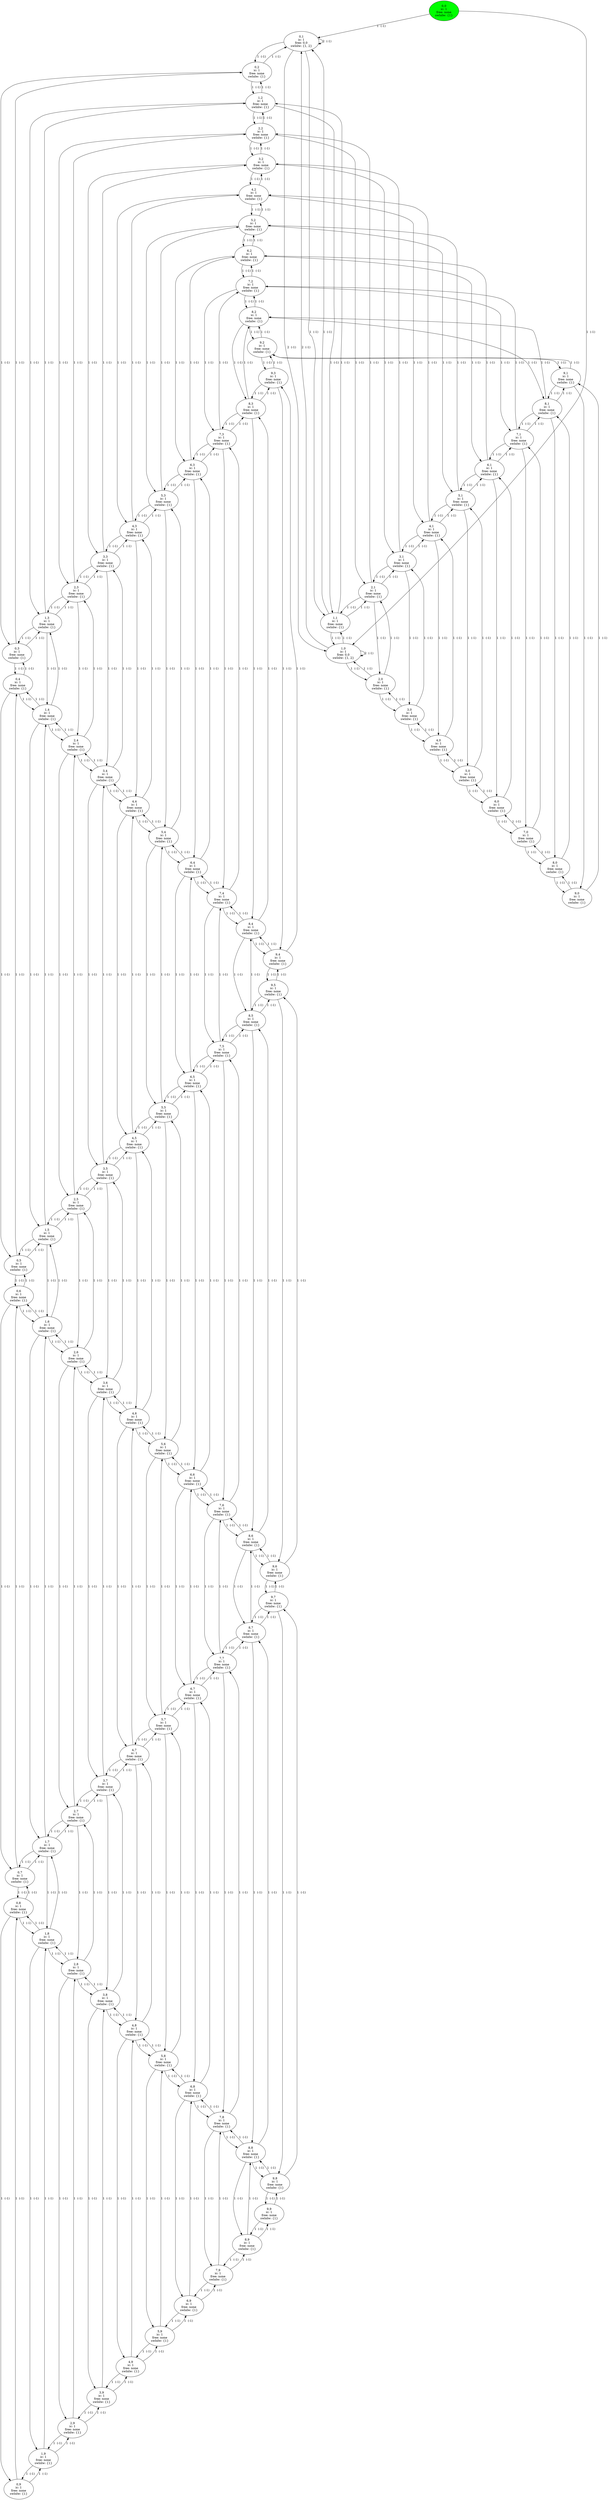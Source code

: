digraph "stromrallye1.txt_fields" {
	compound=true
	"0_1" [label="0,1
ic: 1
free: 0,0
swlolw: {1, 2}" pos="0.0,25.2!"]
	"0_2" [label="0,2
ic: 1
free: none
swlolw: {1}" pos="0.0,22.4!"]
	"0_3" [label="0,3
ic: 1
free: none
swlolw: {1}" pos="0.0,19.599999999999998!"]
	"0_4" [label="0,4
ic: 1
free: none
swlolw: {1}" pos="0.0,16.799999999999997!"]
	"0_5" [label="0,5
ic: 1
free: none
swlolw: {1}" pos="0.0,14.0!"]
	"0_6" [label="0,6
ic: 1
free: none
swlolw: {1}" pos="0.0,11.2!"]
	"0_7" [label="0,7
ic: 1
free: none
swlolw: {1}" pos="0.0,8.399999999999999!"]
	"0_8" [label="0,8
ic: 1
free: none
swlolw: {1}" pos="0.0,5.6!"]
	"0_9" [label="0,9
ic: 1
free: none
swlolw: {1}" pos="0.0,2.8!"]
	"1_0" [label="1,0
ic: 1
free: 0,0
swlolw: {1, 2}" pos="2.8,28.0!"]
	"1_1" [label="1,1
ic: 1
free: none
swlolw: {1}" pos="2.8,25.2!"]
	"1_2" [label="1,2
ic: 1
free: none
swlolw: {1}" pos="2.8,22.4!"]
	"1_3" [label="1,3
ic: 1
free: none
swlolw: {1}" pos="2.8,19.599999999999998!"]
	"1_4" [label="1,4
ic: 1
free: none
swlolw: {1}" pos="2.8,16.799999999999997!"]
	"1_5" [label="1,5
ic: 1
free: none
swlolw: {1}" pos="2.8,14.0!"]
	"1_6" [label="1,6
ic: 1
free: none
swlolw: {1}" pos="2.8,11.2!"]
	"1_7" [label="1,7
ic: 1
free: none
swlolw: {1}" pos="2.8,8.399999999999999!"]
	"1_8" [label="1,8
ic: 1
free: none
swlolw: {1}" pos="2.8,5.6!"]
	"1_9" [label="1,9
ic: 1
free: none
swlolw: {1}" pos="2.8,2.8!"]
	"2_0" [label="2,0
ic: 1
free: none
swlolw: {1}" pos="5.6,28.0!"]
	"2_1" [label="2,1
ic: 1
free: none
swlolw: {1}" pos="5.6,25.2!"]
	"2_2" [label="2,2
ic: 1
free: none
swlolw: {1}" pos="5.6,22.4!"]
	"2_3" [label="2,3
ic: 1
free: none
swlolw: {1}" pos="5.6,19.599999999999998!"]
	"2_4" [label="2,4
ic: 1
free: none
swlolw: {1}" pos="5.6,16.799999999999997!"]
	"2_5" [label="2,5
ic: 1
free: none
swlolw: {1}" pos="5.6,14.0!"]
	"2_6" [label="2,6
ic: 1
free: none
swlolw: {1}" pos="5.6,11.2!"]
	"2_7" [label="2,7
ic: 1
free: none
swlolw: {1}" pos="5.6,8.399999999999999!"]
	"2_8" [label="2,8
ic: 1
free: none
swlolw: {1}" pos="5.6,5.6!"]
	"2_9" [label="2,9
ic: 1
free: none
swlolw: {1}" pos="5.6,2.8!"]
	"3_0" [label="3,0
ic: 1
free: none
swlolw: {1}" pos="8.399999999999999,28.0!"]
	"3_1" [label="3,1
ic: 1
free: none
swlolw: {1}" pos="8.399999999999999,25.2!"]
	"3_2" [label="3,2
ic: 1
free: none
swlolw: {1}" pos="8.399999999999999,22.4!"]
	"3_3" [label="3,3
ic: 1
free: none
swlolw: {1}" pos="8.399999999999999,19.599999999999998!"]
	"3_4" [label="3,4
ic: 1
free: none
swlolw: {1}" pos="8.399999999999999,16.799999999999997!"]
	"3_5" [label="3,5
ic: 1
free: none
swlolw: {1}" pos="8.399999999999999,14.0!"]
	"3_6" [label="3,6
ic: 1
free: none
swlolw: {1}" pos="8.399999999999999,11.2!"]
	"3_7" [label="3,7
ic: 1
free: none
swlolw: {1}" pos="8.399999999999999,8.399999999999999!"]
	"3_8" [label="3,8
ic: 1
free: none
swlolw: {1}" pos="8.399999999999999,5.6!"]
	"3_9" [label="3,9
ic: 1
free: none
swlolw: {1}" pos="8.399999999999999,2.8!"]
	"4_0" [label="4,0
ic: 1
free: none
swlolw: {1}" pos="11.2,28.0!"]
	"4_1" [label="4,1
ic: 1
free: none
swlolw: {1}" pos="11.2,25.2!"]
	"4_2" [label="4,2
ic: 1
free: none
swlolw: {1}" pos="11.2,22.4!"]
	"4_3" [label="4,3
ic: 1
free: none
swlolw: {1}" pos="11.2,19.599999999999998!"]
	"4_4" [label="4,4
ic: 1
free: none
swlolw: {1}" pos="11.2,16.799999999999997!"]
	"4_5" [label="4,5
ic: 1
free: none
swlolw: {1}" pos="11.2,14.0!"]
	"4_6" [label="4,6
ic: 1
free: none
swlolw: {1}" pos="11.2,11.2!"]
	"4_7" [label="4,7
ic: 1
free: none
swlolw: {1}" pos="11.2,8.399999999999999!"]
	"4_8" [label="4,8
ic: 1
free: none
swlolw: {1}" pos="11.2,5.6!"]
	"4_9" [label="4,9
ic: 1
free: none
swlolw: {1}" pos="11.2,2.8!"]
	"5_0" [label="5,0
ic: 1
free: none
swlolw: {1}" pos="14.0,28.0!"]
	"5_1" [label="5,1
ic: 1
free: none
swlolw: {1}" pos="14.0,25.2!"]
	"5_2" [label="5,2
ic: 1
free: none
swlolw: {1}" pos="14.0,22.4!"]
	"5_3" [label="5,3
ic: 1
free: none
swlolw: {1}" pos="14.0,19.599999999999998!"]
	"5_4" [label="5,4
ic: 1
free: none
swlolw: {1}" pos="14.0,16.799999999999997!"]
	"5_5" [label="5,5
ic: 1
free: none
swlolw: {1}" pos="14.0,14.0!"]
	"5_6" [label="5,6
ic: 1
free: none
swlolw: {1}" pos="14.0,11.2!"]
	"5_7" [label="5,7
ic: 1
free: none
swlolw: {1}" pos="14.0,8.399999999999999!"]
	"5_8" [label="5,8
ic: 1
free: none
swlolw: {1}" pos="14.0,5.6!"]
	"5_9" [label="5,9
ic: 1
free: none
swlolw: {1}" pos="14.0,2.8!"]
	"6_0" [label="6,0
ic: 1
free: none
swlolw: {1}" pos="16.799999999999997,28.0!"]
	"6_1" [label="6,1
ic: 1
free: none
swlolw: {1}" pos="16.799999999999997,25.2!"]
	"6_2" [label="6,2
ic: 1
free: none
swlolw: {1}" pos="16.799999999999997,22.4!"]
	"6_3" [label="6,3
ic: 1
free: none
swlolw: {1}" pos="16.799999999999997,19.599999999999998!"]
	"6_4" [label="6,4
ic: 1
free: none
swlolw: {1}" pos="16.799999999999997,16.799999999999997!"]
	"6_5" [label="6,5
ic: 1
free: none
swlolw: {1}" pos="16.799999999999997,14.0!"]
	"6_6" [label="6,6
ic: 1
free: none
swlolw: {1}" pos="16.799999999999997,11.2!"]
	"6_7" [label="6,7
ic: 1
free: none
swlolw: {1}" pos="16.799999999999997,8.399999999999999!"]
	"6_8" [label="6,8
ic: 1
free: none
swlolw: {1}" pos="16.799999999999997,5.6!"]
	"6_9" [label="6,9
ic: 1
free: none
swlolw: {1}" pos="16.799999999999997,2.8!"]
	"7_0" [label="7,0
ic: 1
free: none
swlolw: {1}" pos="19.599999999999998,28.0!"]
	"7_1" [label="7,1
ic: 1
free: none
swlolw: {1}" pos="19.599999999999998,25.2!"]
	"7_2" [label="7,2
ic: 1
free: none
swlolw: {1}" pos="19.599999999999998,22.4!"]
	"7_3" [label="7,3
ic: 1
free: none
swlolw: {1}" pos="19.599999999999998,19.599999999999998!"]
	"7_4" [label="7,4
ic: 1
free: none
swlolw: {1}" pos="19.599999999999998,16.799999999999997!"]
	"7_5" [label="7,5
ic: 1
free: none
swlolw: {1}" pos="19.599999999999998,14.0!"]
	"7_6" [label="7,6
ic: 1
free: none
swlolw: {1}" pos="19.599999999999998,11.2!"]
	"7_7" [label="7,7
ic: 1
free: none
swlolw: {1}" pos="19.599999999999998,8.399999999999999!"]
	"7_8" [label="7,8
ic: 1
free: none
swlolw: {1}" pos="19.599999999999998,5.6!"]
	"7_9" [label="7,9
ic: 1
free: none
swlolw: {1}" pos="19.599999999999998,2.8!"]
	"8_0" [label="8,0
ic: 1
free: none
swlolw: {1}" pos="22.4,28.0!"]
	"8_1" [label="8,1
ic: 1
free: none
swlolw: {1}" pos="22.4,25.2!"]
	"8_2" [label="8,2
ic: 1
free: none
swlolw: {1}" pos="22.4,22.4!"]
	"8_3" [label="8,3
ic: 1
free: none
swlolw: {1}" pos="22.4,19.599999999999998!"]
	"8_4" [label="8,4
ic: 1
free: none
swlolw: {1}" pos="22.4,16.799999999999997!"]
	"8_5" [label="8,5
ic: 1
free: none
swlolw: {1}" pos="22.4,14.0!"]
	"8_6" [label="8,6
ic: 1
free: none
swlolw: {1}" pos="22.4,11.2!"]
	"8_7" [label="8,7
ic: 1
free: none
swlolw: {1}" pos="22.4,8.399999999999999!"]
	"8_8" [label="8,8
ic: 1
free: none
swlolw: {1}" pos="22.4,5.6!"]
	"8_9" [label="8,9
ic: 1
free: none
swlolw: {1}" pos="22.4,2.8!"]
	"9_0" [label="9,0
ic: 1
free: none
swlolw: {1}" pos="25.2,28.0!"]
	"9_1" [label="9,1
ic: 1
free: none
swlolw: {1}" pos="25.2,25.2!"]
	"9_2" [label="9,2
ic: 1
free: none
swlolw: {1}" pos="25.2,22.4!"]
	"9_3" [label="9,3
ic: 1
free: none
swlolw: {1}" pos="25.2,19.599999999999998!"]
	"9_4" [label="9,4
ic: 1
free: none
swlolw: {1}" pos="25.2,16.799999999999997!"]
	"9_5" [label="9,5
ic: 1
free: none
swlolw: {1}" pos="25.2,14.0!"]
	"9_6" [label="9,6
ic: 1
free: none
swlolw: {1}" pos="25.2,11.2!"]
	"9_7" [label="9,7
ic: 1
free: none
swlolw: {1}" pos="25.2,8.399999999999999!"]
	"9_8" [label="9,8
ic: 1
free: none
swlolw: {1}" pos="25.2,5.6!"]
	"9_9" [label="9,9
ic: 1
free: none
swlolw: {1}" pos="25.2,2.8!"]
	"0_0" [label="0,0
ic: 1
free: none
swlolw: {1}" fillcolor=green pos="0.0,28.0!" style=filled]
	"0_1" -> "1_1" [label="1  (-1) "]
	"0_1" -> "0_2" [label="1  (-1) "]
	"0_1" -> "1_0" [label="2  (-1) "]
	"0_1" -> "0_1" [label="2  (-1) "]
	"0_2" -> "0_1" [label="1  (-1) "]
	"0_2" -> "1_2" [label="1  (-1) "]
	"0_2" -> "0_3" [label="1  (-1) "]
	"0_3" -> "0_2" [label="1  (-1) "]
	"0_3" -> "1_3" [label="1  (-1) "]
	"0_3" -> "0_4" [label="1  (-1) "]
	"0_4" -> "0_3" [label="1  (-1) "]
	"0_4" -> "1_4" [label="1  (-1) "]
	"0_4" -> "0_5" [label="1  (-1) "]
	"0_5" -> "0_4" [label="1  (-1) "]
	"0_5" -> "1_5" [label="1  (-1) "]
	"0_5" -> "0_6" [label="1  (-1) "]
	"0_6" -> "0_5" [label="1  (-1) "]
	"0_6" -> "1_6" [label="1  (-1) "]
	"0_6" -> "0_7" [label="1  (-1) "]
	"0_7" -> "0_6" [label="1  (-1) "]
	"0_7" -> "1_7" [label="1  (-1) "]
	"0_7" -> "0_8" [label="1  (-1) "]
	"0_8" -> "0_7" [label="1  (-1) "]
	"0_8" -> "1_8" [label="1  (-1) "]
	"0_8" -> "0_9" [label="1  (-1) "]
	"0_9" -> "0_8" [label="1  (-1) "]
	"0_9" -> "1_9" [label="1  (-1) "]
	"1_0" -> "2_0" [label="1  (-1) "]
	"1_0" -> "1_1" [label="1  (-1) "]
	"1_0" -> "0_1" [label="2  (-1) "]
	"1_0" -> "1_0" [label="2  (-1) "]
	"1_1" -> "1_0" [label="1  (-1) "]
	"1_1" -> "0_1" [label="1  (-1) "]
	"1_1" -> "2_1" [label="1  (-1) "]
	"1_1" -> "1_2" [label="1  (-1) "]
	"1_2" -> "1_1" [label="1  (-1) "]
	"1_2" -> "0_2" [label="1  (-1) "]
	"1_2" -> "2_2" [label="1  (-1) "]
	"1_2" -> "1_3" [label="1  (-1) "]
	"1_3" -> "1_2" [label="1  (-1) "]
	"1_3" -> "0_3" [label="1  (-1) "]
	"1_3" -> "2_3" [label="1  (-1) "]
	"1_3" -> "1_4" [label="1  (-1) "]
	"1_4" -> "1_3" [label="1  (-1) "]
	"1_4" -> "0_4" [label="1  (-1) "]
	"1_4" -> "2_4" [label="1  (-1) "]
	"1_4" -> "1_5" [label="1  (-1) "]
	"1_5" -> "1_4" [label="1  (-1) "]
	"1_5" -> "0_5" [label="1  (-1) "]
	"1_5" -> "2_5" [label="1  (-1) "]
	"1_5" -> "1_6" [label="1  (-1) "]
	"1_6" -> "1_5" [label="1  (-1) "]
	"1_6" -> "0_6" [label="1  (-1) "]
	"1_6" -> "2_6" [label="1  (-1) "]
	"1_6" -> "1_7" [label="1  (-1) "]
	"1_7" -> "1_6" [label="1  (-1) "]
	"1_7" -> "0_7" [label="1  (-1) "]
	"1_7" -> "2_7" [label="1  (-1) "]
	"1_7" -> "1_8" [label="1  (-1) "]
	"1_8" -> "1_7" [label="1  (-1) "]
	"1_8" -> "0_8" [label="1  (-1) "]
	"1_8" -> "2_8" [label="1  (-1) "]
	"1_8" -> "1_9" [label="1  (-1) "]
	"1_9" -> "1_8" [label="1  (-1) "]
	"1_9" -> "0_9" [label="1  (-1) "]
	"1_9" -> "2_9" [label="1  (-1) "]
	"2_0" -> "1_0" [label="1  (-1) "]
	"2_0" -> "3_0" [label="1  (-1) "]
	"2_0" -> "2_1" [label="1  (-1) "]
	"2_1" -> "2_0" [label="1  (-1) "]
	"2_1" -> "1_1" [label="1  (-1) "]
	"2_1" -> "3_1" [label="1  (-1) "]
	"2_1" -> "2_2" [label="1  (-1) "]
	"2_2" -> "2_1" [label="1  (-1) "]
	"2_2" -> "1_2" [label="1  (-1) "]
	"2_2" -> "3_2" [label="1  (-1) "]
	"2_2" -> "2_3" [label="1  (-1) "]
	"2_3" -> "2_2" [label="1  (-1) "]
	"2_3" -> "1_3" [label="1  (-1) "]
	"2_3" -> "3_3" [label="1  (-1) "]
	"2_3" -> "2_4" [label="1  (-1) "]
	"2_4" -> "2_3" [label="1  (-1) "]
	"2_4" -> "1_4" [label="1  (-1) "]
	"2_4" -> "3_4" [label="1  (-1) "]
	"2_4" -> "2_5" [label="1  (-1) "]
	"2_5" -> "2_4" [label="1  (-1) "]
	"2_5" -> "1_5" [label="1  (-1) "]
	"2_5" -> "3_5" [label="1  (-1) "]
	"2_5" -> "2_6" [label="1  (-1) "]
	"2_6" -> "2_5" [label="1  (-1) "]
	"2_6" -> "1_6" [label="1  (-1) "]
	"2_6" -> "3_6" [label="1  (-1) "]
	"2_6" -> "2_7" [label="1  (-1) "]
	"2_7" -> "2_6" [label="1  (-1) "]
	"2_7" -> "1_7" [label="1  (-1) "]
	"2_7" -> "3_7" [label="1  (-1) "]
	"2_7" -> "2_8" [label="1  (-1) "]
	"2_8" -> "2_7" [label="1  (-1) "]
	"2_8" -> "1_8" [label="1  (-1) "]
	"2_8" -> "3_8" [label="1  (-1) "]
	"2_8" -> "2_9" [label="1  (-1) "]
	"2_9" -> "2_8" [label="1  (-1) "]
	"2_9" -> "1_9" [label="1  (-1) "]
	"2_9" -> "3_9" [label="1  (-1) "]
	"3_0" -> "2_0" [label="1  (-1) "]
	"3_0" -> "4_0" [label="1  (-1) "]
	"3_0" -> "3_1" [label="1  (-1) "]
	"3_1" -> "3_0" [label="1  (-1) "]
	"3_1" -> "2_1" [label="1  (-1) "]
	"3_1" -> "4_1" [label="1  (-1) "]
	"3_1" -> "3_2" [label="1  (-1) "]
	"3_2" -> "3_1" [label="1  (-1) "]
	"3_2" -> "2_2" [label="1  (-1) "]
	"3_2" -> "4_2" [label="1  (-1) "]
	"3_2" -> "3_3" [label="1  (-1) "]
	"3_3" -> "3_2" [label="1  (-1) "]
	"3_3" -> "2_3" [label="1  (-1) "]
	"3_3" -> "4_3" [label="1  (-1) "]
	"3_3" -> "3_4" [label="1  (-1) "]
	"3_4" -> "3_3" [label="1  (-1) "]
	"3_4" -> "2_4" [label="1  (-1) "]
	"3_4" -> "4_4" [label="1  (-1) "]
	"3_4" -> "3_5" [label="1  (-1) "]
	"3_5" -> "3_4" [label="1  (-1) "]
	"3_5" -> "2_5" [label="1  (-1) "]
	"3_5" -> "4_5" [label="1  (-1) "]
	"3_5" -> "3_6" [label="1  (-1) "]
	"3_6" -> "3_5" [label="1  (-1) "]
	"3_6" -> "2_6" [label="1  (-1) "]
	"3_6" -> "4_6" [label="1  (-1) "]
	"3_6" -> "3_7" [label="1  (-1) "]
	"3_7" -> "3_6" [label="1  (-1) "]
	"3_7" -> "2_7" [label="1  (-1) "]
	"3_7" -> "4_7" [label="1  (-1) "]
	"3_7" -> "3_8" [label="1  (-1) "]
	"3_8" -> "3_7" [label="1  (-1) "]
	"3_8" -> "2_8" [label="1  (-1) "]
	"3_8" -> "4_8" [label="1  (-1) "]
	"3_8" -> "3_9" [label="1  (-1) "]
	"3_9" -> "3_8" [label="1  (-1) "]
	"3_9" -> "2_9" [label="1  (-1) "]
	"3_9" -> "4_9" [label="1  (-1) "]
	"4_0" -> "3_0" [label="1  (-1) "]
	"4_0" -> "5_0" [label="1  (-1) "]
	"4_0" -> "4_1" [label="1  (-1) "]
	"4_1" -> "4_0" [label="1  (-1) "]
	"4_1" -> "3_1" [label="1  (-1) "]
	"4_1" -> "5_1" [label="1  (-1) "]
	"4_1" -> "4_2" [label="1  (-1) "]
	"4_2" -> "4_1" [label="1  (-1) "]
	"4_2" -> "3_2" [label="1  (-1) "]
	"4_2" -> "5_2" [label="1  (-1) "]
	"4_2" -> "4_3" [label="1  (-1) "]
	"4_3" -> "4_2" [label="1  (-1) "]
	"4_3" -> "3_3" [label="1  (-1) "]
	"4_3" -> "5_3" [label="1  (-1) "]
	"4_3" -> "4_4" [label="1  (-1) "]
	"4_4" -> "4_3" [label="1  (-1) "]
	"4_4" -> "3_4" [label="1  (-1) "]
	"4_4" -> "5_4" [label="1  (-1) "]
	"4_4" -> "4_5" [label="1  (-1) "]
	"4_5" -> "4_4" [label="1  (-1) "]
	"4_5" -> "3_5" [label="1  (-1) "]
	"4_5" -> "5_5" [label="1  (-1) "]
	"4_5" -> "4_6" [label="1  (-1) "]
	"4_6" -> "4_5" [label="1  (-1) "]
	"4_6" -> "3_6" [label="1  (-1) "]
	"4_6" -> "5_6" [label="1  (-1) "]
	"4_6" -> "4_7" [label="1  (-1) "]
	"4_7" -> "4_6" [label="1  (-1) "]
	"4_7" -> "3_7" [label="1  (-1) "]
	"4_7" -> "5_7" [label="1  (-1) "]
	"4_7" -> "4_8" [label="1  (-1) "]
	"4_8" -> "4_7" [label="1  (-1) "]
	"4_8" -> "3_8" [label="1  (-1) "]
	"4_8" -> "5_8" [label="1  (-1) "]
	"4_8" -> "4_9" [label="1  (-1) "]
	"4_9" -> "4_8" [label="1  (-1) "]
	"4_9" -> "3_9" [label="1  (-1) "]
	"4_9" -> "5_9" [label="1  (-1) "]
	"5_0" -> "4_0" [label="1  (-1) "]
	"5_0" -> "6_0" [label="1  (-1) "]
	"5_0" -> "5_1" [label="1  (-1) "]
	"5_1" -> "5_0" [label="1  (-1) "]
	"5_1" -> "4_1" [label="1  (-1) "]
	"5_1" -> "6_1" [label="1  (-1) "]
	"5_1" -> "5_2" [label="1  (-1) "]
	"5_2" -> "5_1" [label="1  (-1) "]
	"5_2" -> "4_2" [label="1  (-1) "]
	"5_2" -> "6_2" [label="1  (-1) "]
	"5_2" -> "5_3" [label="1  (-1) "]
	"5_3" -> "5_2" [label="1  (-1) "]
	"5_3" -> "4_3" [label="1  (-1) "]
	"5_3" -> "6_3" [label="1  (-1) "]
	"5_3" -> "5_4" [label="1  (-1) "]
	"5_4" -> "5_3" [label="1  (-1) "]
	"5_4" -> "4_4" [label="1  (-1) "]
	"5_4" -> "6_4" [label="1  (-1) "]
	"5_4" -> "5_5" [label="1  (-1) "]
	"5_5" -> "5_4" [label="1  (-1) "]
	"5_5" -> "4_5" [label="1  (-1) "]
	"5_5" -> "6_5" [label="1  (-1) "]
	"5_5" -> "5_6" [label="1  (-1) "]
	"5_6" -> "5_5" [label="1  (-1) "]
	"5_6" -> "4_6" [label="1  (-1) "]
	"5_6" -> "6_6" [label="1  (-1) "]
	"5_6" -> "5_7" [label="1  (-1) "]
	"5_7" -> "5_6" [label="1  (-1) "]
	"5_7" -> "4_7" [label="1  (-1) "]
	"5_7" -> "6_7" [label="1  (-1) "]
	"5_7" -> "5_8" [label="1  (-1) "]
	"5_8" -> "5_7" [label="1  (-1) "]
	"5_8" -> "4_8" [label="1  (-1) "]
	"5_8" -> "6_8" [label="1  (-1) "]
	"5_8" -> "5_9" [label="1  (-1) "]
	"5_9" -> "5_8" [label="1  (-1) "]
	"5_9" -> "4_9" [label="1  (-1) "]
	"5_9" -> "6_9" [label="1  (-1) "]
	"6_0" -> "5_0" [label="1  (-1) "]
	"6_0" -> "7_0" [label="1  (-1) "]
	"6_0" -> "6_1" [label="1  (-1) "]
	"6_1" -> "6_0" [label="1  (-1) "]
	"6_1" -> "5_1" [label="1  (-1) "]
	"6_1" -> "7_1" [label="1  (-1) "]
	"6_1" -> "6_2" [label="1  (-1) "]
	"6_2" -> "6_1" [label="1  (-1) "]
	"6_2" -> "5_2" [label="1  (-1) "]
	"6_2" -> "7_2" [label="1  (-1) "]
	"6_2" -> "6_3" [label="1  (-1) "]
	"6_3" -> "6_2" [label="1  (-1) "]
	"6_3" -> "5_3" [label="1  (-1) "]
	"6_3" -> "7_3" [label="1  (-1) "]
	"6_3" -> "6_4" [label="1  (-1) "]
	"6_4" -> "6_3" [label="1  (-1) "]
	"6_4" -> "5_4" [label="1  (-1) "]
	"6_4" -> "7_4" [label="1  (-1) "]
	"6_4" -> "6_5" [label="1  (-1) "]
	"6_5" -> "6_4" [label="1  (-1) "]
	"6_5" -> "5_5" [label="1  (-1) "]
	"6_5" -> "7_5" [label="1  (-1) "]
	"6_5" -> "6_6" [label="1  (-1) "]
	"6_6" -> "6_5" [label="1  (-1) "]
	"6_6" -> "5_6" [label="1  (-1) "]
	"6_6" -> "7_6" [label="1  (-1) "]
	"6_6" -> "6_7" [label="1  (-1) "]
	"6_7" -> "6_6" [label="1  (-1) "]
	"6_7" -> "5_7" [label="1  (-1) "]
	"6_7" -> "7_7" [label="1  (-1) "]
	"6_7" -> "6_8" [label="1  (-1) "]
	"6_8" -> "6_7" [label="1  (-1) "]
	"6_8" -> "5_8" [label="1  (-1) "]
	"6_8" -> "7_8" [label="1  (-1) "]
	"6_8" -> "6_9" [label="1  (-1) "]
	"6_9" -> "6_8" [label="1  (-1) "]
	"6_9" -> "5_9" [label="1  (-1) "]
	"6_9" -> "7_9" [label="1  (-1) "]
	"7_0" -> "6_0" [label="1  (-1) "]
	"7_0" -> "8_0" [label="1  (-1) "]
	"7_0" -> "7_1" [label="1  (-1) "]
	"7_1" -> "7_0" [label="1  (-1) "]
	"7_1" -> "6_1" [label="1  (-1) "]
	"7_1" -> "8_1" [label="1  (-1) "]
	"7_1" -> "7_2" [label="1  (-1) "]
	"7_2" -> "7_1" [label="1  (-1) "]
	"7_2" -> "6_2" [label="1  (-1) "]
	"7_2" -> "8_2" [label="1  (-1) "]
	"7_2" -> "7_3" [label="1  (-1) "]
	"7_3" -> "7_2" [label="1  (-1) "]
	"7_3" -> "6_3" [label="1  (-1) "]
	"7_3" -> "8_3" [label="1  (-1) "]
	"7_3" -> "7_4" [label="1  (-1) "]
	"7_4" -> "7_3" [label="1  (-1) "]
	"7_4" -> "6_4" [label="1  (-1) "]
	"7_4" -> "8_4" [label="1  (-1) "]
	"7_4" -> "7_5" [label="1  (-1) "]
	"7_5" -> "7_4" [label="1  (-1) "]
	"7_5" -> "6_5" [label="1  (-1) "]
	"7_5" -> "8_5" [label="1  (-1) "]
	"7_5" -> "7_6" [label="1  (-1) "]
	"7_6" -> "7_5" [label="1  (-1) "]
	"7_6" -> "6_6" [label="1  (-1) "]
	"7_6" -> "8_6" [label="1  (-1) "]
	"7_6" -> "7_7" [label="1  (-1) "]
	"7_7" -> "7_6" [label="1  (-1) "]
	"7_7" -> "6_7" [label="1  (-1) "]
	"7_7" -> "8_7" [label="1  (-1) "]
	"7_7" -> "7_8" [label="1  (-1) "]
	"7_8" -> "7_7" [label="1  (-1) "]
	"7_8" -> "6_8" [label="1  (-1) "]
	"7_8" -> "8_8" [label="1  (-1) "]
	"7_8" -> "7_9" [label="1  (-1) "]
	"7_9" -> "7_8" [label="1  (-1) "]
	"7_9" -> "6_9" [label="1  (-1) "]
	"7_9" -> "8_9" [label="1  (-1) "]
	"8_0" -> "7_0" [label="1  (-1) "]
	"8_0" -> "9_0" [label="1  (-1) "]
	"8_0" -> "8_1" [label="1  (-1) "]
	"8_1" -> "8_0" [label="1  (-1) "]
	"8_1" -> "7_1" [label="1  (-1) "]
	"8_1" -> "9_1" [label="1  (-1) "]
	"8_1" -> "8_2" [label="1  (-1) "]
	"8_2" -> "8_1" [label="1  (-1) "]
	"8_2" -> "7_2" [label="1  (-1) "]
	"8_2" -> "9_2" [label="1  (-1) "]
	"8_2" -> "8_3" [label="1  (-1) "]
	"8_3" -> "8_2" [label="1  (-1) "]
	"8_3" -> "7_3" [label="1  (-1) "]
	"8_3" -> "9_3" [label="1  (-1) "]
	"8_3" -> "8_4" [label="1  (-1) "]
	"8_4" -> "8_3" [label="1  (-1) "]
	"8_4" -> "7_4" [label="1  (-1) "]
	"8_4" -> "9_4" [label="1  (-1) "]
	"8_4" -> "8_5" [label="1  (-1) "]
	"8_5" -> "8_4" [label="1  (-1) "]
	"8_5" -> "7_5" [label="1  (-1) "]
	"8_5" -> "9_5" [label="1  (-1) "]
	"8_5" -> "8_6" [label="1  (-1) "]
	"8_6" -> "8_5" [label="1  (-1) "]
	"8_6" -> "7_6" [label="1  (-1) "]
	"8_6" -> "9_6" [label="1  (-1) "]
	"8_6" -> "8_7" [label="1  (-1) "]
	"8_7" -> "8_6" [label="1  (-1) "]
	"8_7" -> "7_7" [label="1  (-1) "]
	"8_7" -> "9_7" [label="1  (-1) "]
	"8_7" -> "8_8" [label="1  (-1) "]
	"8_8" -> "8_7" [label="1  (-1) "]
	"8_8" -> "7_8" [label="1  (-1) "]
	"8_8" -> "9_8" [label="1  (-1) "]
	"8_8" -> "8_9" [label="1  (-1) "]
	"8_9" -> "8_8" [label="1  (-1) "]
	"8_9" -> "7_9" [label="1  (-1) "]
	"8_9" -> "9_9" [label="1  (-1) "]
	"9_0" -> "8_0" [label="1  (-1) "]
	"9_0" -> "9_1" [label="1  (-1) "]
	"9_1" -> "9_0" [label="1  (-1) "]
	"9_1" -> "8_1" [label="1  (-1) "]
	"9_1" -> "9_2" [label="1  (-1) "]
	"9_2" -> "9_1" [label="1  (-1) "]
	"9_2" -> "8_2" [label="1  (-1) "]
	"9_2" -> "9_3" [label="1  (-1) "]
	"9_3" -> "9_2" [label="1  (-1) "]
	"9_3" -> "8_3" [label="1  (-1) "]
	"9_3" -> "9_4" [label="1  (-1) "]
	"9_4" -> "9_3" [label="1  (-1) "]
	"9_4" -> "8_4" [label="1  (-1) "]
	"9_4" -> "9_5" [label="1  (-1) "]
	"9_5" -> "9_4" [label="1  (-1) "]
	"9_5" -> "8_5" [label="1  (-1) "]
	"9_5" -> "9_6" [label="1  (-1) "]
	"9_6" -> "9_5" [label="1  (-1) "]
	"9_6" -> "8_6" [label="1  (-1) "]
	"9_6" -> "9_7" [label="1  (-1) "]
	"9_7" -> "9_6" [label="1  (-1) "]
	"9_7" -> "8_7" [label="1  (-1) "]
	"9_7" -> "9_8" [label="1  (-1) "]
	"9_8" -> "9_7" [label="1  (-1) "]
	"9_8" -> "8_8" [label="1  (-1) "]
	"9_8" -> "9_9" [label="1  (-1) "]
	"9_9" -> "9_8" [label="1  (-1) "]
	"9_9" -> "8_9" [label="1  (-1) "]
	"0_0" -> "1_0" [label="1  (-1) "]
	"0_0" -> "0_1" [label="1  (-1) "]
}
